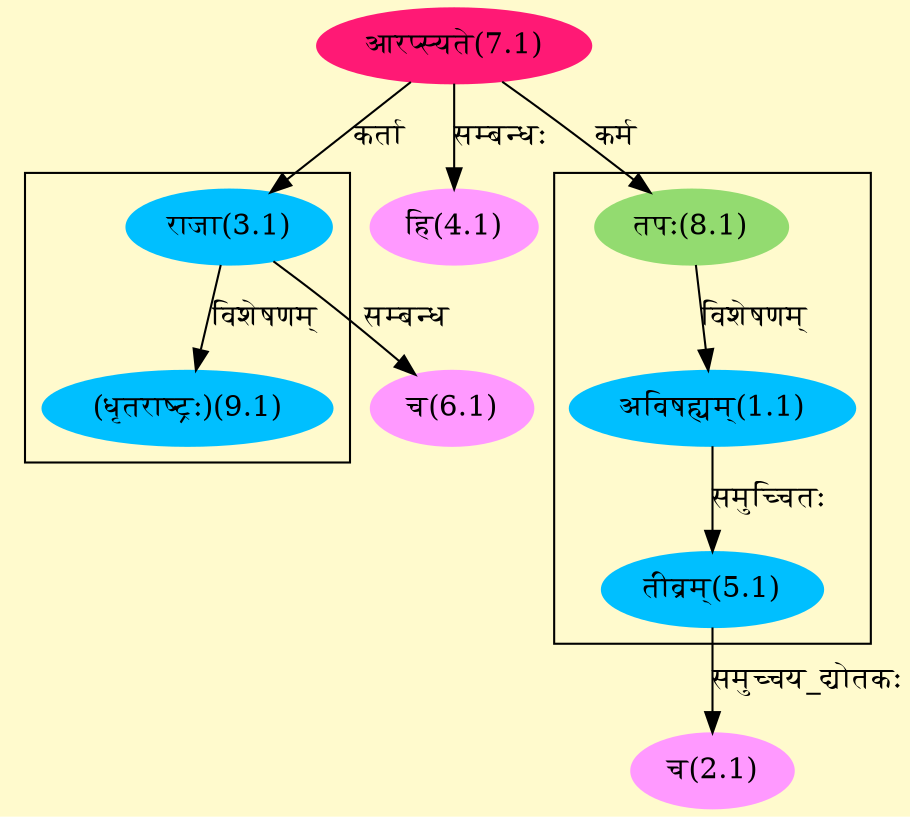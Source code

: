 digraph G{
rankdir=BT;
 compound=true;
 bgcolor="lemonchiffon1";

subgraph cluster_1{
Node1_1 [style=filled, color="#00BFFF" label = "अविषह्यम्(1.1)"]
Node8_1 [style=filled, color="#93DB70" label = "तपः(8.1)"]
Node5_1 [style=filled, color="#00BFFF" label = "तीव्रम्(5.1)"]

}

subgraph cluster_2{
Node9_1 [style=filled, color="#00BFFF" label = "(धृतराष्ट्रः)(9.1)"]
Node3_1 [style=filled, color="#00BFFF" label = "राजा(3.1)"]

}
Node2_1 [style=filled, color="#FF99FF" label = "च(2.1)"]
Node5_1 [style=filled, color="#00BFFF" label = "तीव्रम्(5.1)"]
Node3_1 [style=filled, color="#00BFFF" label = "राजा(3.1)"]
Node7_1 [style=filled, color="#FF1975" label = "आरप्स्यते(7.1)"]
Node4_1 [style=filled, color="#FF99FF" label = "हि(4.1)"]
Node6_1 [style=filled, color="#FF99FF" label = "च(6.1)"]
Node [style=filled, color="" label = "()"]
Node8_1 [style=filled, color="#93DB70" label = "तपः(8.1)"]
/* Start of Relations section */

Node1_1 -> Node8_1 [  label="विशेषणम्"  dir="back" ]
Node2_1 -> Node5_1 [  label="समुच्चय_द्योतकः"  dir="back" ]
Node3_1 -> Node7_1 [  label="कर्ता"  dir="back" ]
Node4_1 -> Node7_1 [  label="सम्बन्धः"  dir="back" ]
Node5_1 -> Node1_1 [  label="समुच्चितः"  dir="back" ]
Node6_1 -> Node3_1 [  label="सम्बन्ध"  dir="back" ]
Node8_1 -> Node7_1 [  label="कर्म"  dir="back" ]
Node9_1 -> Node3_1 [  label="विशेषणम्"  dir="back" ]
}
